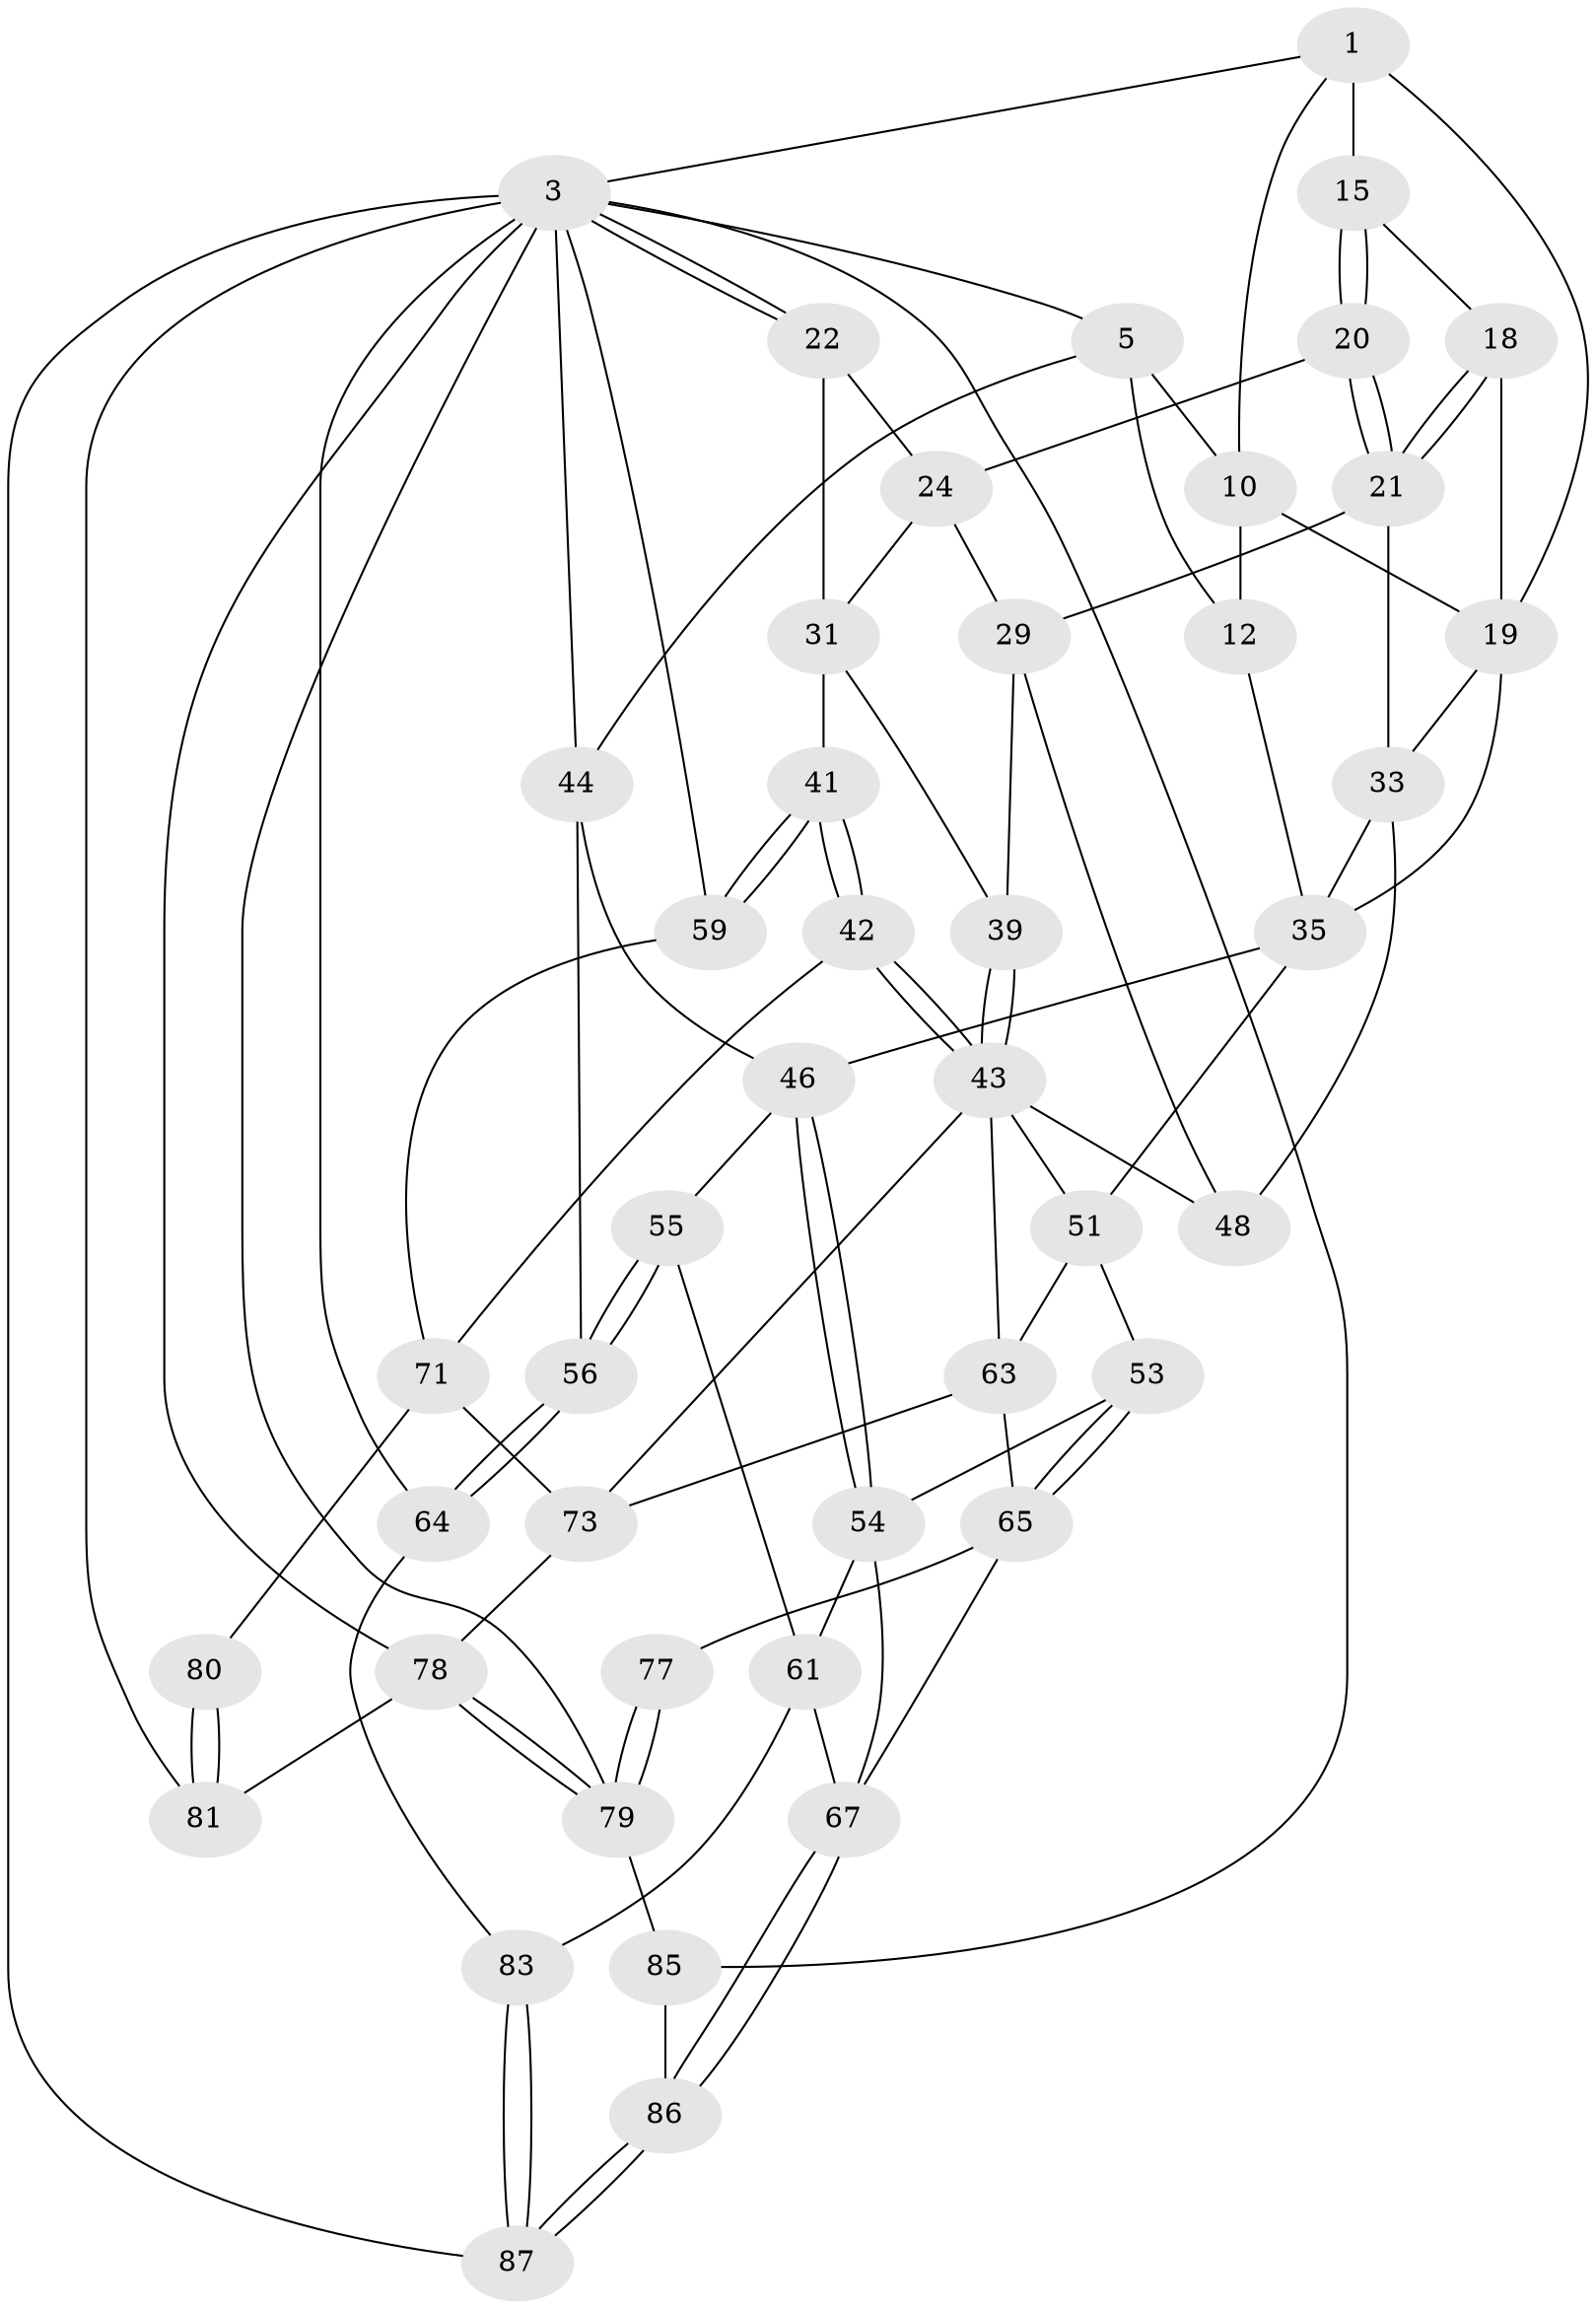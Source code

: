 // original degree distribution, {3: 0.02197802197802198, 4: 0.23076923076923078, 6: 0.1978021978021978, 5: 0.5494505494505495}
// Generated by graph-tools (version 1.1) at 2025/16/03/09/25 04:16:53]
// undirected, 45 vertices, 102 edges
graph export_dot {
graph [start="1"]
  node [color=gray90,style=filled];
  1 [pos="+0.44520733450512967+0",super="+9+2"];
  3 [pos="+1+0",super="+4+57"];
  5 [pos="+0+0",super="+6+25"];
  10 [pos="+0.543482024573127+0.13276902159077364",super="+11"];
  12 [pos="+0.35275043404708284+0.19337948555707596",super="+13"];
  15 [pos="+0.8261649343792529+0",super="+16"];
  18 [pos="+0.7099434133418508+0.12947739376392375"];
  19 [pos="+0.6726386494057786+0.13406270654689847",super="+26"];
  20 [pos="+0.8360732954161229+0.014597078897934827"];
  21 [pos="+0.7546539470780792+0.12867090075602233",super="+30"];
  22 [pos="+1+0.17209286279393954",super="+23"];
  24 [pos="+0.8506634106842589+0.03879642189426062",super="+28"];
  29 [pos="+0.7958026860370305+0.22026741923854995",super="+40"];
  31 [pos="+0.9962011968372861+0.15256526846395854",super="+32+34"];
  33 [pos="+0.6738968561381445+0.2569380534917882",super="+37"];
  35 [pos="+0.5029964976384984+0.2186839900685255",super="+38+36"];
  39 [pos="+0.9027660578775623+0.2566160428174916"];
  41 [pos="+1+0.441218135416985"];
  42 [pos="+1+0.44206127651283833"];
  43 [pos="+1+0.43468661039435824",super="+49"];
  44 [pos="+0.13982231725304053+0.2567508897678793",super="+45"];
  46 [pos="+0.2951411247902849+0.3726113632417792",super="+47"];
  48 [pos="+0.7876815735343053+0.2677141639268853"];
  51 [pos="+0.6439041639384475+0.4122191605854426",super="+52"];
  53 [pos="+0.35278202551270404+0.454870091933115"];
  54 [pos="+0.33852225893927873+0.4455646703330289",super="+60"];
  55 [pos="+0+0.5635848049998778"];
  56 [pos="+0+0.565474652881946"];
  59 [pos="+1+0.6782033956609026"];
  61 [pos="+0.041922982589025215+0.6220182675740852",super="+76"];
  63 [pos="+0.6217875813984509+0.6004891778157453",super="+69"];
  64 [pos="+0+0.8076180104234179"];
  65 [pos="+0.3748189084133958+0.5815849435752701",super="+70+66"];
  67 [pos="+0.3028814846189998+0.7922595199511023",super="+68"];
  71 [pos="+0.919127339720078+0.6884447126511991",super="+72+74"];
  73 [pos="+0.8193182013557879+0.6974976451762535",super="+75"];
  77 [pos="+0.4324673083469315+0.7689535554839996"];
  78 [pos="+0.6770934198871023+0.7934744638578485",super="+82"];
  79 [pos="+0.5606223825872955+0.9385501048387347",super="+84"];
  80 [pos="+0.9067340993625329+0.8083749274810423"];
  81 [pos="+0.8942090145942009+0.8478191762019791"];
  83 [pos="+0.13218195494220022+0.8530880805707977"];
  85 [pos="+0.33580199274828537+0.901808282062251",super="+88"];
  86 [pos="+0.3240730256323106+0.8843913989372498"];
  87 [pos="+0.14139111801774723+1"];
  1 -- 10;
  1 -- 19;
  1 -- 3;
  1 -- 15 [weight=2];
  3 -- 22;
  3 -- 22;
  3 -- 64 [weight=2];
  3 -- 5;
  3 -- 78;
  3 -- 81;
  3 -- 87;
  3 -- 59;
  3 -- 44;
  3 -- 85;
  3 -- 79;
  5 -- 10;
  5 -- 12 [weight=3];
  5 -- 44;
  10 -- 12;
  10 -- 19;
  12 -- 35;
  15 -- 20;
  15 -- 20;
  15 -- 18;
  18 -- 19;
  18 -- 21;
  18 -- 21;
  19 -- 33;
  19 -- 35;
  20 -- 21;
  20 -- 21;
  20 -- 24;
  21 -- 33;
  21 -- 29;
  22 -- 24;
  22 -- 31 [weight=2];
  24 -- 29;
  24 -- 31;
  29 -- 48;
  29 -- 39;
  31 -- 39;
  31 -- 41;
  33 -- 48;
  33 -- 35;
  35 -- 51;
  35 -- 46;
  39 -- 43;
  39 -- 43;
  41 -- 42;
  41 -- 42;
  41 -- 59;
  41 -- 59;
  42 -- 43;
  42 -- 43;
  42 -- 71;
  43 -- 48;
  43 -- 51;
  43 -- 73;
  43 -- 63;
  44 -- 56;
  44 -- 46;
  46 -- 54;
  46 -- 54;
  46 -- 55;
  51 -- 53;
  51 -- 63;
  53 -- 54;
  53 -- 65;
  53 -- 65;
  54 -- 67;
  54 -- 61;
  55 -- 56;
  55 -- 56;
  55 -- 61;
  56 -- 64;
  56 -- 64;
  59 -- 71;
  61 -- 83;
  61 -- 67;
  63 -- 73;
  63 -- 65;
  64 -- 83;
  65 -- 77 [weight=2];
  65 -- 67;
  67 -- 86;
  67 -- 86;
  71 -- 80 [weight=2];
  71 -- 73;
  73 -- 78;
  77 -- 79;
  77 -- 79;
  78 -- 79;
  78 -- 79;
  78 -- 81;
  79 -- 85 [weight=2];
  80 -- 81;
  80 -- 81;
  83 -- 87;
  83 -- 87;
  85 -- 86;
  86 -- 87;
  86 -- 87;
}
